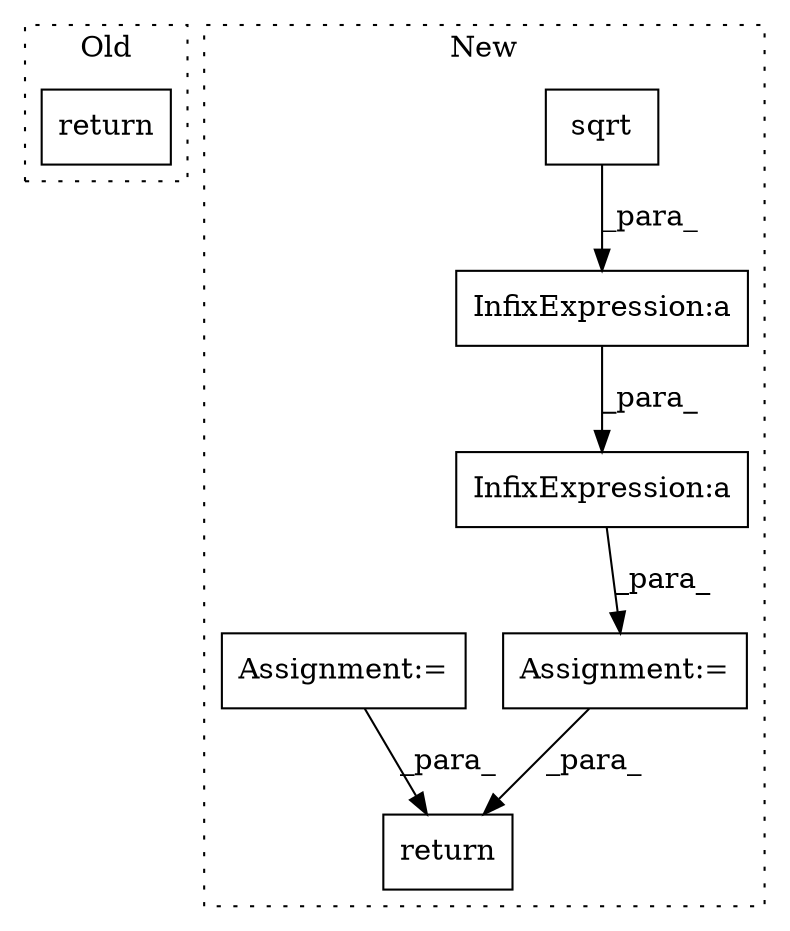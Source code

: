 digraph G {
subgraph cluster0 {
1 [label="return" a="41" s="4048" l="7" shape="box"];
label = "Old";
style="dotted";
}
subgraph cluster1 {
2 [label="sqrt" a="32" s="5876,5932" l="5,1" shape="box"];
3 [label="return" a="41" s="6187" l="7" shape="box"];
4 [label="Assignment:=" a="7" s="5737" l="1" shape="box"];
5 [label="InfixExpression:a" a="27" s="5862" l="3" shape="box"];
6 [label="Assignment:=" a="7" s="5711" l="4" shape="box"];
7 [label="InfixExpression:a" a="27" s="5790" l="3" shape="box"];
label = "New";
style="dotted";
}
2 -> 5 [label="_para_"];
4 -> 3 [label="_para_"];
5 -> 7 [label="_para_"];
6 -> 3 [label="_para_"];
7 -> 4 [label="_para_"];
}